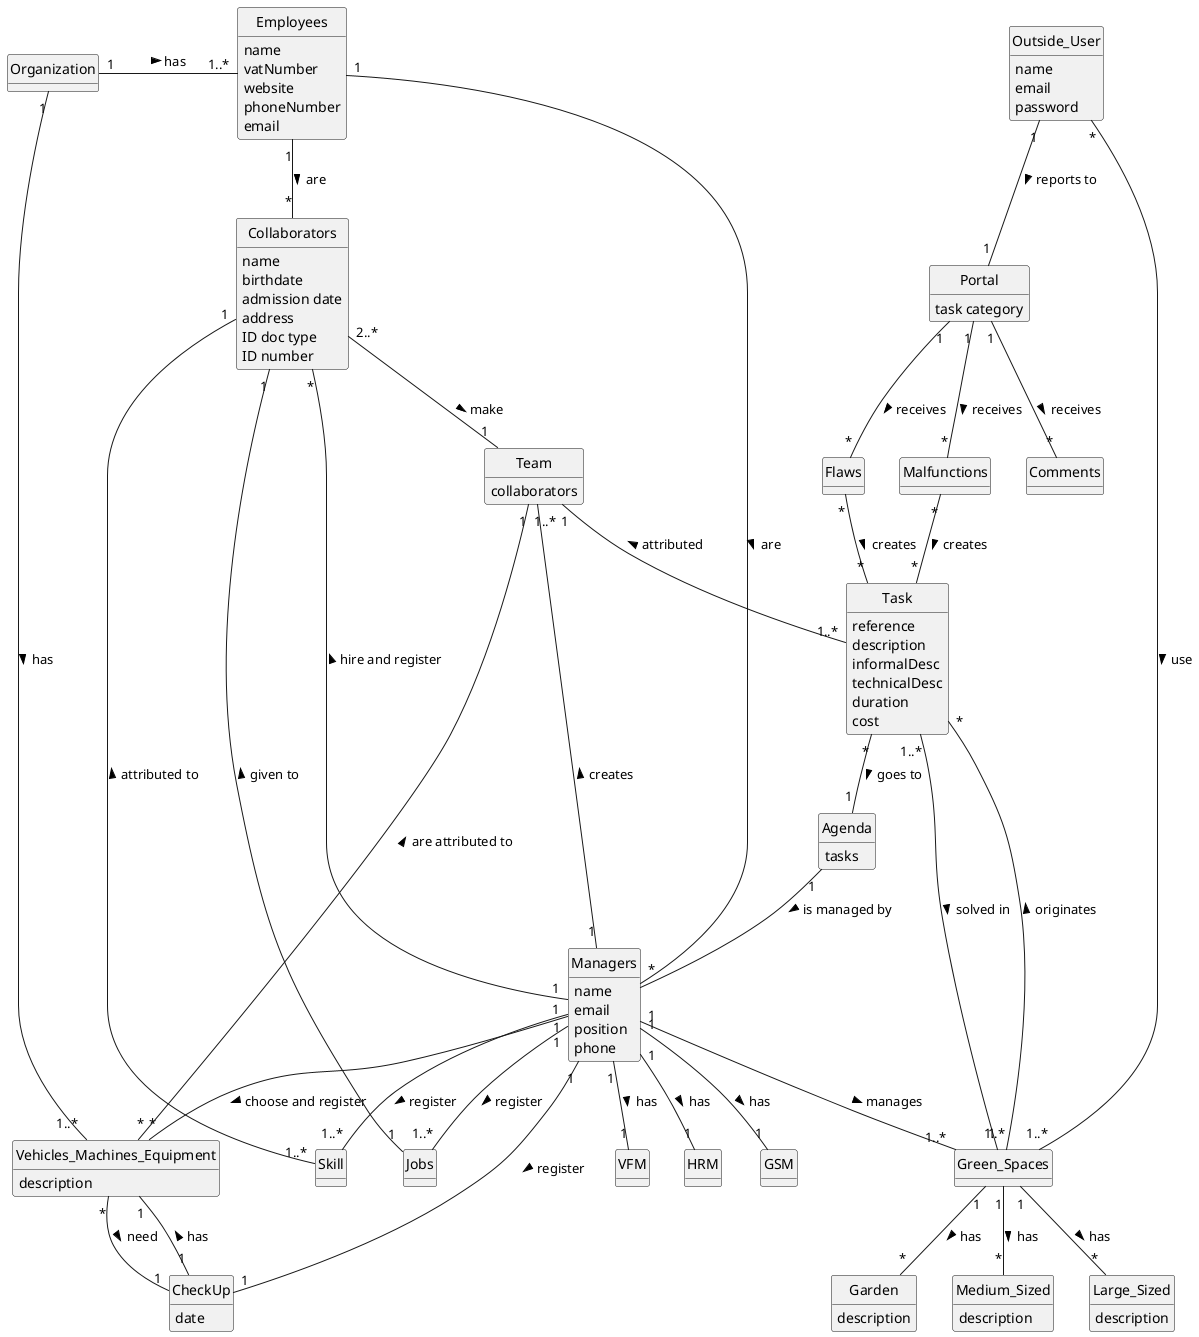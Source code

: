 @startuml
skinparam monochrome true
skinparam packageStyle rectangle
skinparam shadowing false
'skinparam linetype ortho
'left to right direction
skinparam classAttributeIconSize 0
hide circle
hide methods
class Outside_User{
    name
    email
    password
}
class Portal{
    task category
}
class Malfunctions{}
class Flaws{}
class Comments{}
class Agenda{
    tasks
}
class Garden{
    description
}
class Medium_Sized{
    description
}
class Large_Sized{
    description
}
class Vehicles_Machines_Equipment{
    description
}
class VFM{}
class HRM{}
class GSM{}
class Green_Spaces{

}
class Team{
    collaborators
}

class Collaborators{
    name
    birthdate
    admission date
    address
    contact info (mobile and email)
    ID doc type
    ID number
}
class Employees {
    name
    vatNumber
    website
    phoneNumber
    email
}

class Task {
    reference
    description
    informalDesc
    technicalDesc
    duration
    cost
}
class Managers {
    name
    email
    position
    phone
}
class Organization{}
class CheckUp{
    date
}
class Skill{}
class Jobs{}

Organization "1" - "1..*" Employees : has >
Organization "1"- "1..*"Vehicles_Machines_Equipment: has >
Employees "1" -- "*" Collaborators: are >
Employees "1" -- "*" Managers : are >
Managers "1" -- "1"GSM: has >
Managers "1" -- "1"HRM: has >
Managers "1" -- "1"VFM: has >
Managers "1" -- "1..*"Team: creates >
Managers "1"-- "1..*"Green_Spaces: manages >
Managers "1"-- "*"Collaborators: hire and register >
Managers "1"-- "*"Vehicles_Machines_Equipment: choose and register >
Managers "1" -- "1..*" Skill: register >
Managers "1" -- "1..*" Jobs: register >
Skill "1..*" -- "1"Collaborators: attributed to >
Jobs "1" -- "1"Collaborators: given to >
Vehicles_Machines_Equipment "*" -- "1"Team: are attributed to >
Vehicles_Machines_Equipment "*" -- "1" CheckUp: need >
Agenda "1" -- Managers: is managed by >
Green_Spaces"1" -- "*" Garden: has >
Green_Spaces "1" -- "*" Medium_Sized: has >
Green_Spaces "1" -- "*" Large_Sized: has >
Green_Spaces "1..*" -- "*" Task: originates >
Collaborators "2..*"-- "1"Team : make >
Team"1" -- "1..*"Task : attributed <
Task "1..*"-- "1" Green_Spaces: solved in >
Task "*" -- "1"Agenda : goes to >
Portal "1" -- "*"Malfunctions: receives >
Portal "1" -- "*"Flaws: receives >
Portal "1" -- "*"Comments: receives >
Outside_User "1" -- "1" Portal : reports to >
Outside_User "*" -- "1..*"Green_Spaces: use >
Malfunctions "*"-- "*"Task: creates >
Flaws "*" -- "*" Task : creates >
Managers "1" -- "1" CheckUp: register >
CheckUp "1" -- "1" Vehicles_Machines_Equipment: has >

@enduml